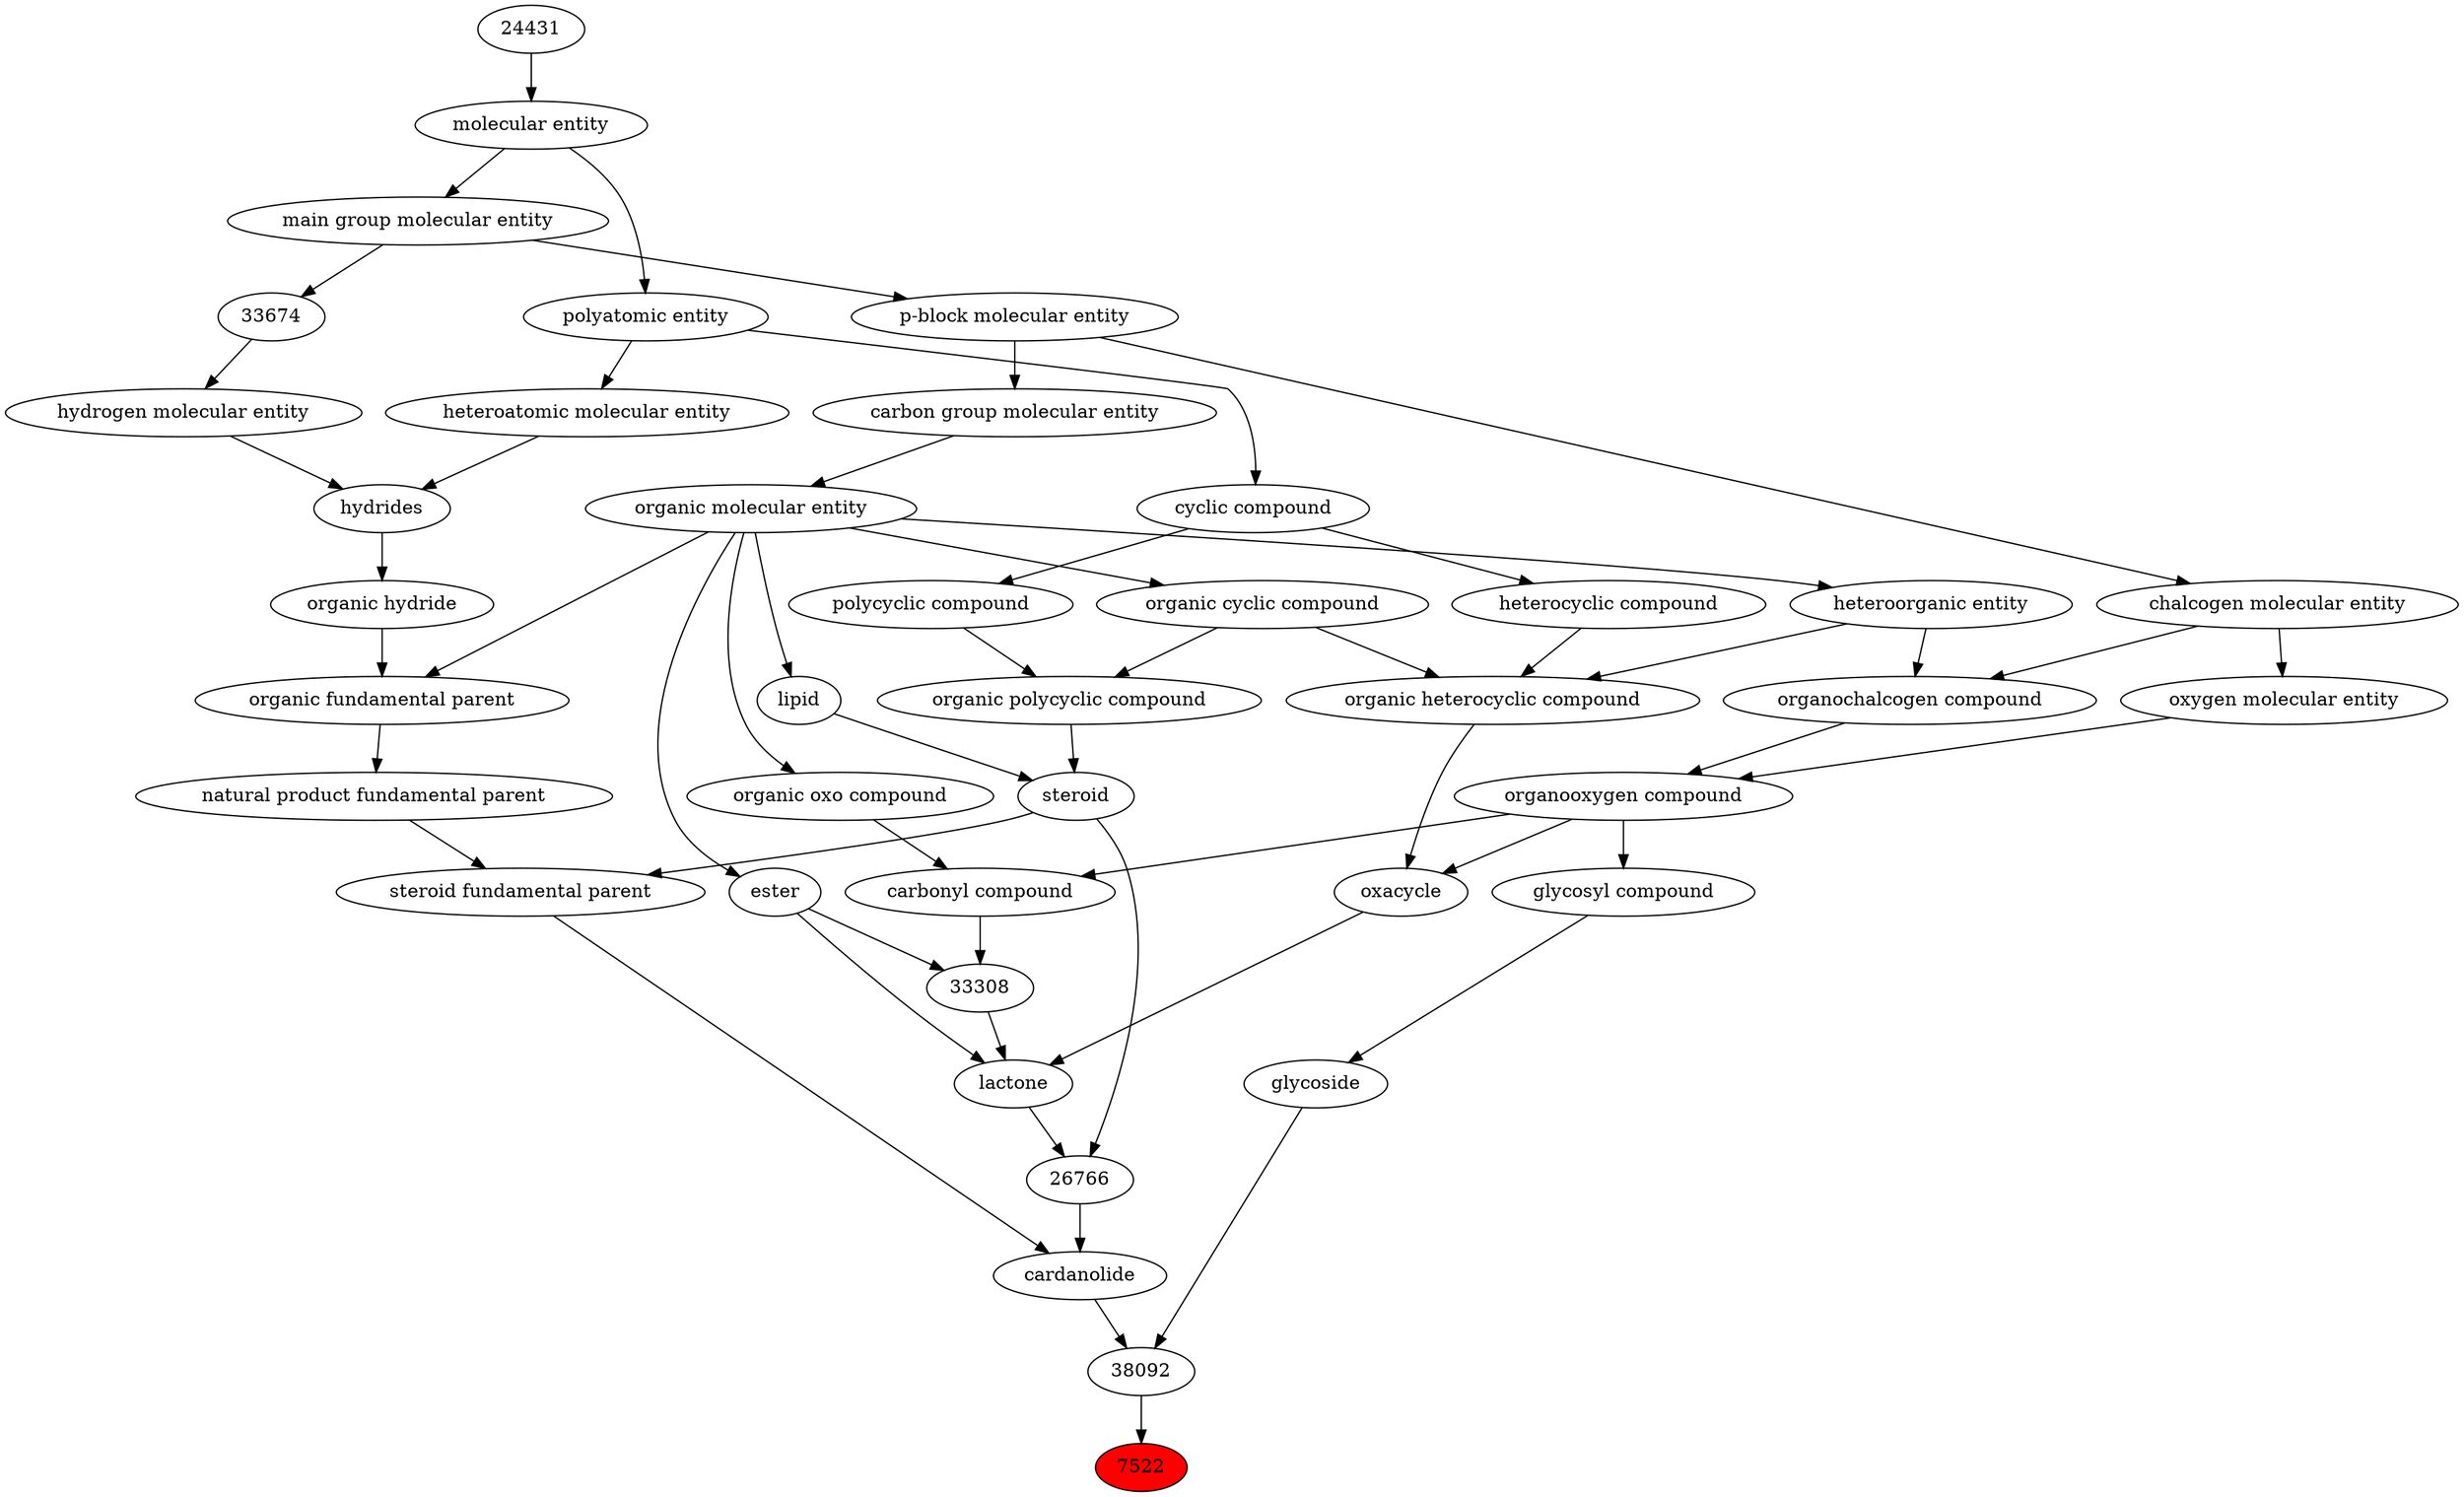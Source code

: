 digraph tree{ 
7522 [label="7522" fillcolor=red style=filled]
38092 -> 7522
38092 [label="38092"]
35543 -> 38092
24400 -> 38092
35543 [label="cardanolide"]
35508 -> 35543
26766 -> 35543
24400 [label="glycoside"]
63161 -> 24400
35508 [label="steroid fundamental parent"]
35507 -> 35508
35341 -> 35508
26766 [label="26766"]
25000 -> 26766
35341 -> 26766
63161 [label="glycosyl compound"]
36963 -> 63161
35507 [label="natural product fundamental parent"]
33245 -> 35507
35341 [label="steroid"]
51958 -> 35341
18059 -> 35341
25000 [label="lactone"]
33308 -> 25000
35701 -> 25000
38104 -> 25000
36963 [label="organooxygen compound"]
36962 -> 36963
25806 -> 36963
33245 [label="organic fundamental parent"]
50860 -> 33245
37175 -> 33245
51958 [label="organic polycyclic compound"]
33832 -> 51958
33635 -> 51958
18059 [label="lipid"]
50860 -> 18059
33308 [label="33308"]
36586 -> 33308
35701 -> 33308
35701 [label="ester"]
50860 -> 35701
38104 [label="oxacycle"]
24532 -> 38104
36963 -> 38104
36962 [label="organochalcogen compound"]
33285 -> 36962
33304 -> 36962
25806 [label="oxygen molecular entity"]
33304 -> 25806
50860 [label="organic molecular entity"]
33582 -> 50860
37175 [label="organic hydride"]
33692 -> 37175
33832 [label="organic cyclic compound"]
50860 -> 33832
33635 [label="polycyclic compound"]
33595 -> 33635
36586 [label="carbonyl compound"]
36587 -> 36586
36963 -> 36586
24532 [label="organic heterocyclic compound"]
33285 -> 24532
33832 -> 24532
5686 -> 24532
33285 [label="heteroorganic entity"]
50860 -> 33285
33304 [label="chalcogen molecular entity"]
33675 -> 33304
33582 [label="carbon group molecular entity"]
33675 -> 33582
33692 [label="hydrides"]
33608 -> 33692
37577 -> 33692
33595 [label="cyclic compound"]
36357 -> 33595
36587 [label="organic oxo compound"]
50860 -> 36587
5686 [label="heterocyclic compound"]
33595 -> 5686
33675 [label="p-block molecular entity"]
33579 -> 33675
33608 [label="hydrogen molecular entity"]
33674 -> 33608
37577 [label="heteroatomic molecular entity"]
36357 -> 37577
36357 [label="polyatomic entity"]
23367 -> 36357
33579 [label="main group molecular entity"]
23367 -> 33579
33674 [label="33674"]
33579 -> 33674
23367 [label="molecular entity"]
24431 -> 23367
24431 [label="24431"]
}